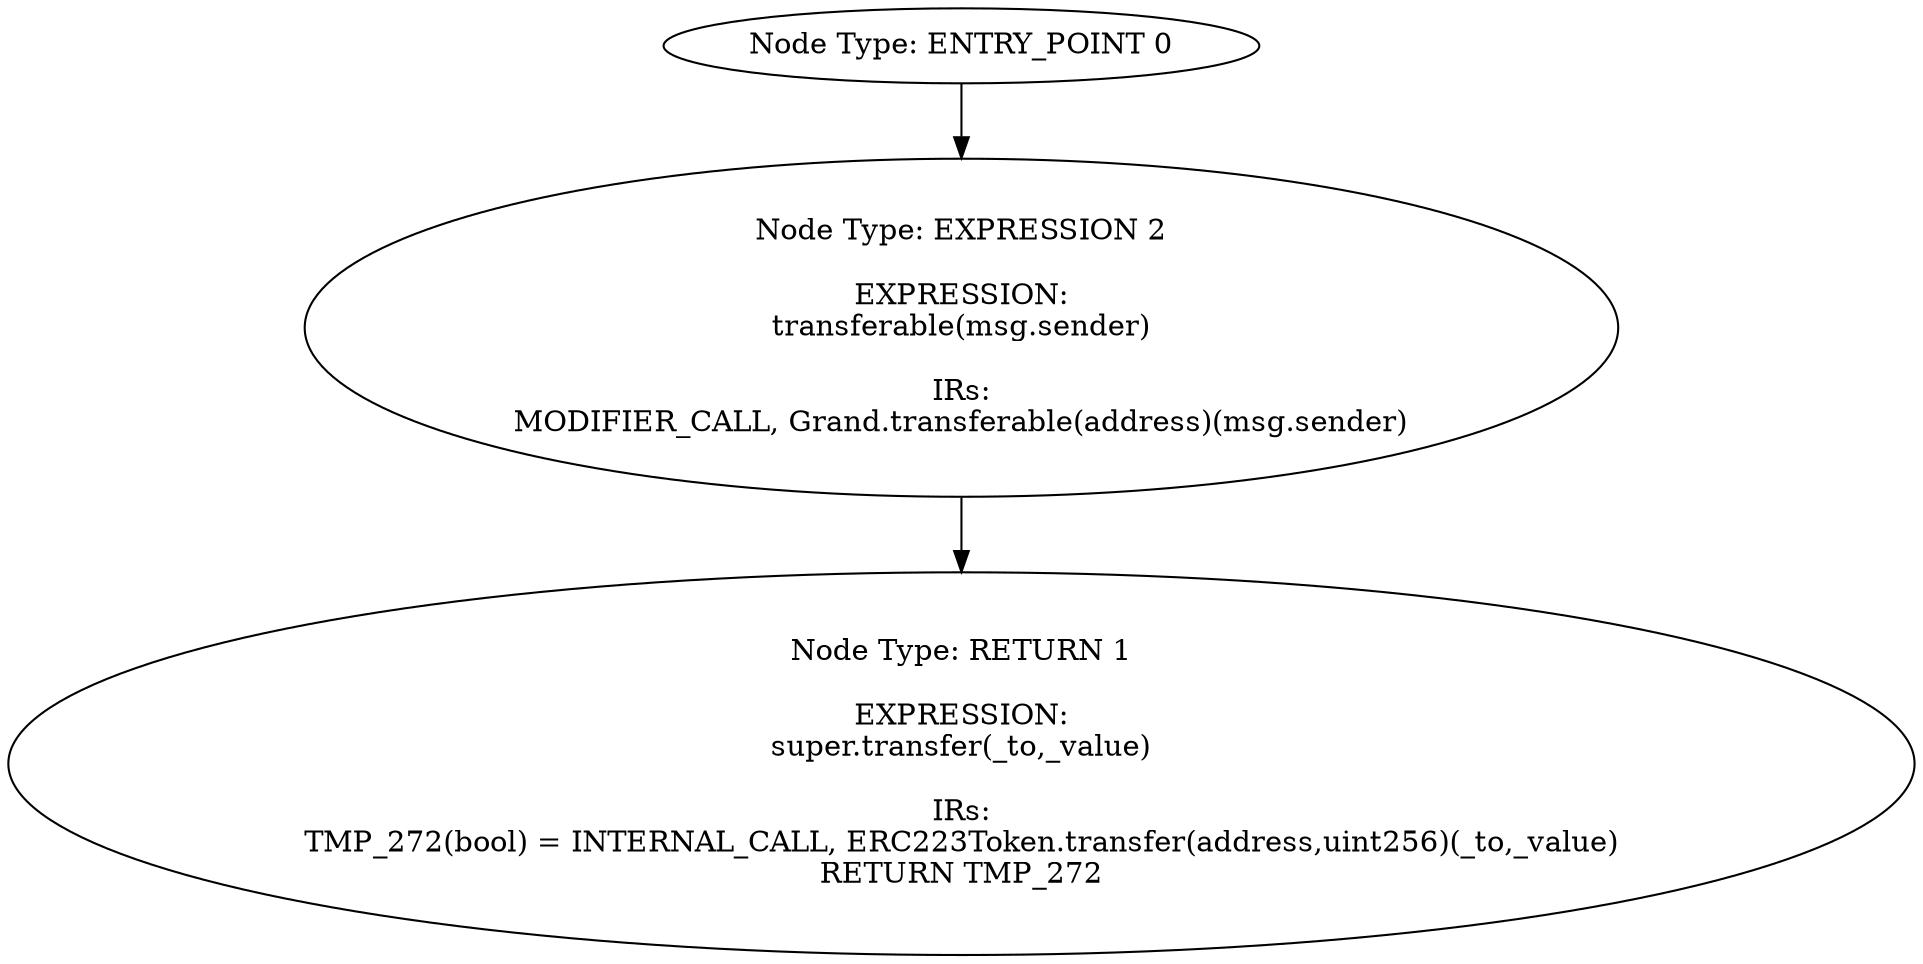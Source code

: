 digraph{
0[label="Node Type: ENTRY_POINT 0
"];
0->2;
1[label="Node Type: RETURN 1

EXPRESSION:
super.transfer(_to,_value)

IRs:
TMP_272(bool) = INTERNAL_CALL, ERC223Token.transfer(address,uint256)(_to,_value)
RETURN TMP_272"];
2[label="Node Type: EXPRESSION 2

EXPRESSION:
transferable(msg.sender)

IRs:
MODIFIER_CALL, Grand.transferable(address)(msg.sender)"];
2->1;
}
